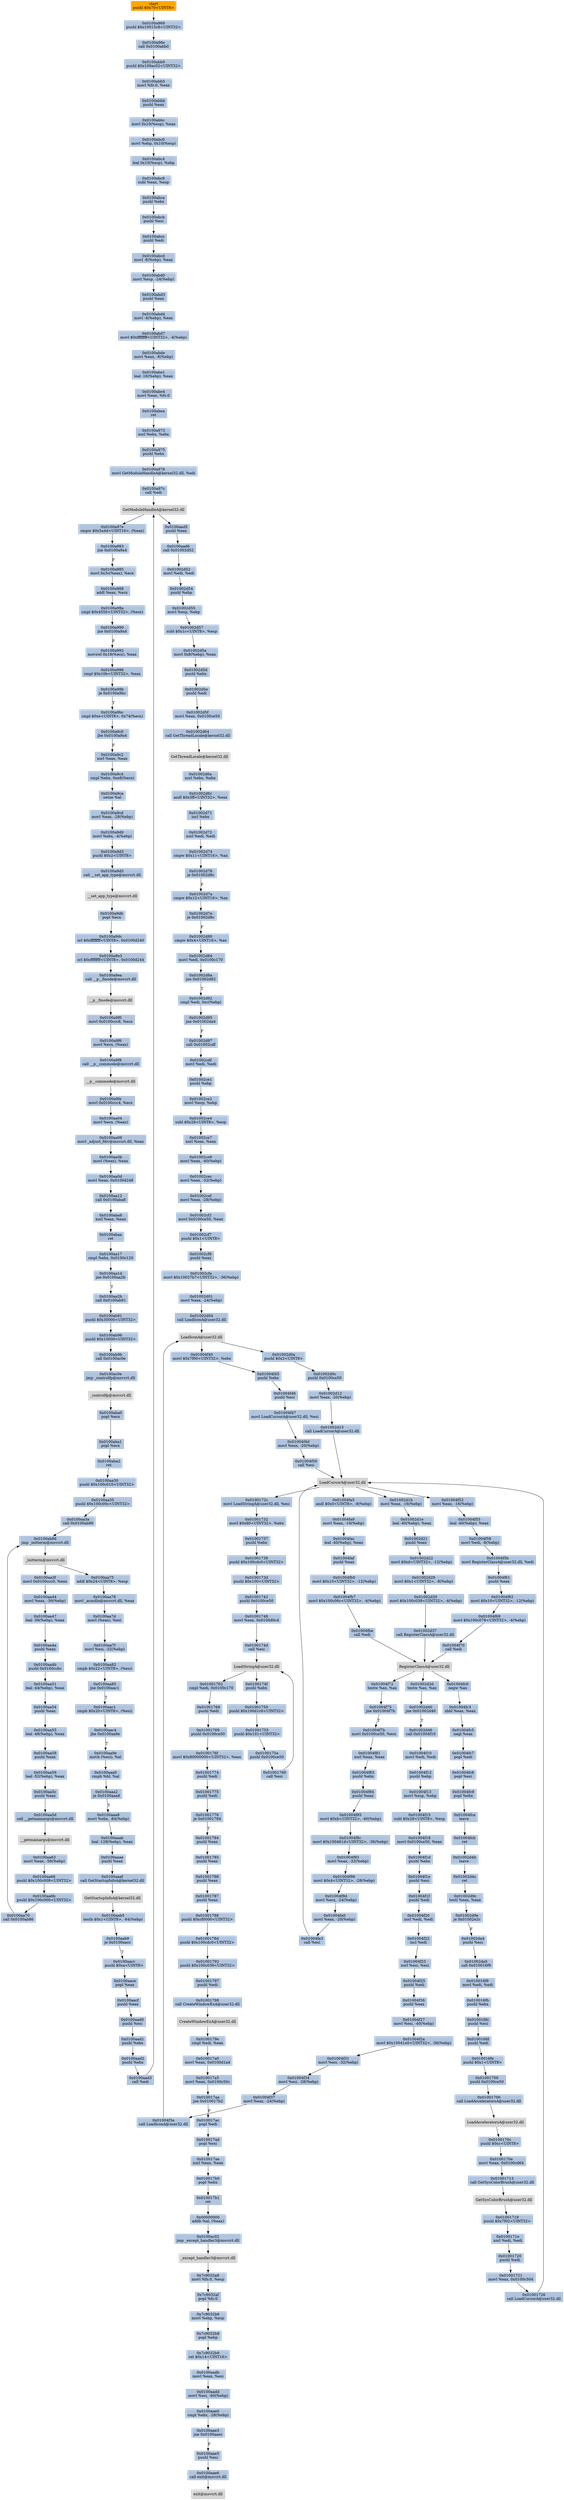 digraph G {
node[shape=rectangle,style=filled,fillcolor=lightsteelblue,color=lightsteelblue]
bgcolor="transparent"
a0x0100a967pushl_0x70UINT8[label="start\npushl $0x70<UINT8>",color="lightgrey",fillcolor="orange"];
a0x0100a969pushl_0x10015c8UINT32[label="0x0100a969\npushl $0x10015c8<UINT32>"];
a0x0100a96ecall_0x0100abb0[label="0x0100a96e\ncall 0x0100abb0"];
a0x0100abb0pushl_0x100ac02UINT32[label="0x0100abb0\npushl $0x100ac02<UINT32>"];
a0x0100abb5movl_fs_0_eax[label="0x0100abb5\nmovl %fs:0, %eax"];
a0x0100abbbpushl_eax[label="0x0100abbb\npushl %eax"];
a0x0100abbcmovl_0x10esp__eax[label="0x0100abbc\nmovl 0x10(%esp), %eax"];
a0x0100abc0movl_ebp_0x10esp_[label="0x0100abc0\nmovl %ebp, 0x10(%esp)"];
a0x0100abc4leal_0x10esp__ebp[label="0x0100abc4\nleal 0x10(%esp), %ebp"];
a0x0100abc8subl_eax_esp[label="0x0100abc8\nsubl %eax, %esp"];
a0x0100abcapushl_ebx[label="0x0100abca\npushl %ebx"];
a0x0100abcbpushl_esi[label="0x0100abcb\npushl %esi"];
a0x0100abccpushl_edi[label="0x0100abcc\npushl %edi"];
a0x0100abcdmovl__8ebp__eax[label="0x0100abcd\nmovl -8(%ebp), %eax"];
a0x0100abd0movl_esp__24ebp_[label="0x0100abd0\nmovl %esp, -24(%ebp)"];
a0x0100abd3pushl_eax[label="0x0100abd3\npushl %eax"];
a0x0100abd4movl__4ebp__eax[label="0x0100abd4\nmovl -4(%ebp), %eax"];
a0x0100abd7movl_0xffffffffUINT32__4ebp_[label="0x0100abd7\nmovl $0xffffffff<UINT32>, -4(%ebp)"];
a0x0100abdemovl_eax__8ebp_[label="0x0100abde\nmovl %eax, -8(%ebp)"];
a0x0100abe1leal__16ebp__eax[label="0x0100abe1\nleal -16(%ebp), %eax"];
a0x0100abe4movl_eax_fs_0[label="0x0100abe4\nmovl %eax, %fs:0"];
a0x0100abearet[label="0x0100abea\nret"];
a0x0100a973xorl_ebx_ebx[label="0x0100a973\nxorl %ebx, %ebx"];
a0x0100a975pushl_ebx[label="0x0100a975\npushl %ebx"];
a0x0100a976movl_GetModuleHandleA_kernel32_dll_edi[label="0x0100a976\nmovl GetModuleHandleA@kernel32.dll, %edi"];
a0x0100a97ccall_edi[label="0x0100a97c\ncall %edi"];
GetModuleHandleA_kernel32_dll[label="GetModuleHandleA@kernel32.dll",color="lightgrey",fillcolor="lightgrey"];
a0x0100a97ecmpw_0x5a4dUINT16_eax_[label="0x0100a97e\ncmpw $0x5a4d<UINT16>, (%eax)"];
a0x0100a983jne_0x0100a9a4[label="0x0100a983\njne 0x0100a9a4"];
a0x0100a985movl_0x3ceax__ecx[label="0x0100a985\nmovl 0x3c(%eax), %ecx"];
a0x0100a988addl_eax_ecx[label="0x0100a988\naddl %eax, %ecx"];
a0x0100a98acmpl_0x4550UINT32_ecx_[label="0x0100a98a\ncmpl $0x4550<UINT32>, (%ecx)"];
a0x0100a990jne_0x0100a9a4[label="0x0100a990\njne 0x0100a9a4"];
a0x0100a992movzwl_0x18ecx__eax[label="0x0100a992\nmovzwl 0x18(%ecx), %eax"];
a0x0100a996cmpl_0x10bUINT32_eax[label="0x0100a996\ncmpl $0x10b<UINT32>, %eax"];
a0x0100a99bje_0x0100a9bc[label="0x0100a99b\nje 0x0100a9bc"];
a0x0100a9bccmpl_0xeUINT8_0x74ecx_[label="0x0100a9bc\ncmpl $0xe<UINT8>, 0x74(%ecx)"];
a0x0100a9c0jbe_0x0100a9a4[label="0x0100a9c0\njbe 0x0100a9a4"];
a0x0100a9c2xorl_eax_eax[label="0x0100a9c2\nxorl %eax, %eax"];
a0x0100a9c4cmpl_ebx_0xe8ecx_[label="0x0100a9c4\ncmpl %ebx, 0xe8(%ecx)"];
a0x0100a9casetne_al[label="0x0100a9ca\nsetne %al"];
a0x0100a9cdmovl_eax__28ebp_[label="0x0100a9cd\nmovl %eax, -28(%ebp)"];
a0x0100a9d0movl_ebx__4ebp_[label="0x0100a9d0\nmovl %ebx, -4(%ebp)"];
a0x0100a9d3pushl_0x2UINT8[label="0x0100a9d3\npushl $0x2<UINT8>"];
a0x0100a9d5call___set_app_type_msvcrt_dll[label="0x0100a9d5\ncall __set_app_type@msvcrt.dll"];
a__set_app_type_msvcrt_dll[label="__set_app_type@msvcrt.dll",color="lightgrey",fillcolor="lightgrey"];
a0x0100a9dbpopl_ecx[label="0x0100a9db\npopl %ecx"];
a0x0100a9dcorl_0xffffffffUINT8_0x0100d240[label="0x0100a9dc\norl $0xffffffff<UINT8>, 0x0100d240"];
a0x0100a9e3orl_0xffffffffUINT8_0x0100d244[label="0x0100a9e3\norl $0xffffffff<UINT8>, 0x0100d244"];
a0x0100a9eacall___p__fmode_msvcrt_dll[label="0x0100a9ea\ncall __p__fmode@msvcrt.dll"];
a__p__fmode_msvcrt_dll[label="__p__fmode@msvcrt.dll",color="lightgrey",fillcolor="lightgrey"];
a0x0100a9f0movl_0x0100ccc8_ecx[label="0x0100a9f0\nmovl 0x0100ccc8, %ecx"];
a0x0100a9f6movl_ecx_eax_[label="0x0100a9f6\nmovl %ecx, (%eax)"];
a0x0100a9f8call___p__commode_msvcrt_dll[label="0x0100a9f8\ncall __p__commode@msvcrt.dll"];
a__p__commode_msvcrt_dll[label="__p__commode@msvcrt.dll",color="lightgrey",fillcolor="lightgrey"];
a0x0100a9femovl_0x0100ccc4_ecx[label="0x0100a9fe\nmovl 0x0100ccc4, %ecx"];
a0x0100aa04movl_ecx_eax_[label="0x0100aa04\nmovl %ecx, (%eax)"];
a0x0100aa06movl__adjust_fdiv_msvcrt_dll_eax[label="0x0100aa06\nmovl _adjust_fdiv@msvcrt.dll, %eax"];
a0x0100aa0bmovl_eax__eax[label="0x0100aa0b\nmovl (%eax), %eax"];
a0x0100aa0dmovl_eax_0x0100d248[label="0x0100aa0d\nmovl %eax, 0x0100d248"];
a0x0100aa12call_0x0100aba8[label="0x0100aa12\ncall 0x0100aba8"];
a0x0100aba8xorl_eax_eax[label="0x0100aba8\nxorl %eax, %eax"];
a0x0100abaaret[label="0x0100abaa\nret"];
a0x0100aa17cmpl_ebx_0x0100c120[label="0x0100aa17\ncmpl %ebx, 0x0100c120"];
a0x0100aa1djne_0x0100aa2b[label="0x0100aa1d\njne 0x0100aa2b"];
a0x0100aa2bcall_0x0100ab91[label="0x0100aa2b\ncall 0x0100ab91"];
a0x0100ab91pushl_0x30000UINT32[label="0x0100ab91\npushl $0x30000<UINT32>"];
a0x0100ab96pushl_0x10000UINT32[label="0x0100ab96\npushl $0x10000<UINT32>"];
a0x0100ab9bcall_0x0100ac0e[label="0x0100ab9b\ncall 0x0100ac0e"];
a0x0100ac0ejmp__controlfp_msvcrt_dll[label="0x0100ac0e\njmp _controlfp@msvcrt.dll"];
a_controlfp_msvcrt_dll[label="_controlfp@msvcrt.dll",color="lightgrey",fillcolor="lightgrey"];
a0x0100aba0popl_ecx[label="0x0100aba0\npopl %ecx"];
a0x0100aba1popl_ecx[label="0x0100aba1\npopl %ecx"];
a0x0100aba2ret[label="0x0100aba2\nret"];
a0x0100aa30pushl_0x100c010UINT32[label="0x0100aa30\npushl $0x100c010<UINT32>"];
a0x0100aa35pushl_0x100c00cUINT32[label="0x0100aa35\npushl $0x100c00c<UINT32>"];
a0x0100aa3acall_0x0100ab86[label="0x0100aa3a\ncall 0x0100ab86"];
a0x0100ab86jmp__initterm_msvcrt_dll[label="0x0100ab86\njmp _initterm@msvcrt.dll"];
a_initterm_msvcrt_dll[label="_initterm@msvcrt.dll",color="lightgrey",fillcolor="lightgrey"];
a0x0100aa3fmovl_0x0100ccc0_eax[label="0x0100aa3f\nmovl 0x0100ccc0, %eax"];
a0x0100aa44movl_eax__36ebp_[label="0x0100aa44\nmovl %eax, -36(%ebp)"];
a0x0100aa47leal__36ebp__eax[label="0x0100aa47\nleal -36(%ebp), %eax"];
a0x0100aa4apushl_eax[label="0x0100aa4a\npushl %eax"];
a0x0100aa4bpushl_0x0100ccbc[label="0x0100aa4b\npushl 0x0100ccbc"];
a0x0100aa51leal__44ebp__eax[label="0x0100aa51\nleal -44(%ebp), %eax"];
a0x0100aa54pushl_eax[label="0x0100aa54\npushl %eax"];
a0x0100aa55leal__48ebp__eax[label="0x0100aa55\nleal -48(%ebp), %eax"];
a0x0100aa58pushl_eax[label="0x0100aa58\npushl %eax"];
a0x0100aa59leal__52ebp__eax[label="0x0100aa59\nleal -52(%ebp), %eax"];
a0x0100aa5cpushl_eax[label="0x0100aa5c\npushl %eax"];
a0x0100aa5dcall___getmainargs_msvcrt_dll[label="0x0100aa5d\ncall __getmainargs@msvcrt.dll"];
a__getmainargs_msvcrt_dll[label="__getmainargs@msvcrt.dll",color="lightgrey",fillcolor="lightgrey"];
a0x0100aa63movl_eax__56ebp_[label="0x0100aa63\nmovl %eax, -56(%ebp)"];
a0x0100aa66pushl_0x100c008UINT32[label="0x0100aa66\npushl $0x100c008<UINT32>"];
a0x0100aa6bpushl_0x100c000UINT32[label="0x0100aa6b\npushl $0x100c000<UINT32>"];
a0x0100aa70call_0x0100ab86[label="0x0100aa70\ncall 0x0100ab86"];
a0x0100aa75addl_0x24UINT8_esp[label="0x0100aa75\naddl $0x24<UINT8>, %esp"];
a0x0100aa78movl__acmdln_msvcrt_dll_eax[label="0x0100aa78\nmovl _acmdln@msvcrt.dll, %eax"];
a0x0100aa7dmovl_eax__esi[label="0x0100aa7d\nmovl (%eax), %esi"];
a0x0100aa7fmovl_esi__32ebp_[label="0x0100aa7f\nmovl %esi, -32(%ebp)"];
a0x0100aa82cmpb_0x22UINT8_esi_[label="0x0100aa82\ncmpb $0x22<UINT8>, (%esi)"];
a0x0100aa85jne_0x0100aac1[label="0x0100aa85\njne 0x0100aac1"];
a0x0100aac1cmpb_0x20UINT8_esi_[label="0x0100aac1\ncmpb $0x20<UINT8>, (%esi)"];
a0x0100aac4jbe_0x0100aa9e[label="0x0100aac4\njbe 0x0100aa9e"];
a0x0100aa9emovb_esi__al[label="0x0100aa9e\nmovb (%esi), %al"];
a0x0100aaa0cmpb_bl_al[label="0x0100aaa0\ncmpb %bl, %al"];
a0x0100aaa2je_0x0100aaa8[label="0x0100aaa2\nje 0x0100aaa8"];
a0x0100aaa8movl_ebx__84ebp_[label="0x0100aaa8\nmovl %ebx, -84(%ebp)"];
a0x0100aaableal__128ebp__eax[label="0x0100aaab\nleal -128(%ebp), %eax"];
a0x0100aaaepushl_eax[label="0x0100aaae\npushl %eax"];
a0x0100aaafcall_GetStartupInfoA_kernel32_dll[label="0x0100aaaf\ncall GetStartupInfoA@kernel32.dll"];
GetStartupInfoA_kernel32_dll[label="GetStartupInfoA@kernel32.dll",color="lightgrey",fillcolor="lightgrey"];
a0x0100aab5testb_0x1UINT8__84ebp_[label="0x0100aab5\ntestb $0x1<UINT8>, -84(%ebp)"];
a0x0100aab9je_0x0100aacc[label="0x0100aab9\nje 0x0100aacc"];
a0x0100aaccpushl_0xaUINT8[label="0x0100aacc\npushl $0xa<UINT8>"];
a0x0100aacepopl_eax[label="0x0100aace\npopl %eax"];
a0x0100aacfpushl_eax[label="0x0100aacf\npushl %eax"];
a0x0100aad0pushl_esi[label="0x0100aad0\npushl %esi"];
a0x0100aad1pushl_ebx[label="0x0100aad1\npushl %ebx"];
a0x0100aad2pushl_ebx[label="0x0100aad2\npushl %ebx"];
a0x0100aad3call_edi[label="0x0100aad3\ncall %edi"];
a0x0100aad5pushl_eax[label="0x0100aad5\npushl %eax"];
a0x0100aad6call_0x01002d52[label="0x0100aad6\ncall 0x01002d52"];
a0x01002d52movl_edi_edi[label="0x01002d52\nmovl %edi, %edi"];
a0x01002d54pushl_ebp[label="0x01002d54\npushl %ebp"];
a0x01002d55movl_esp_ebp[label="0x01002d55\nmovl %esp, %ebp"];
a0x01002d57subl_0x1cUINT8_esp[label="0x01002d57\nsubl $0x1c<UINT8>, %esp"];
a0x01002d5amovl_0x8ebp__eax[label="0x01002d5a\nmovl 0x8(%ebp), %eax"];
a0x01002d5dpushl_ebx[label="0x01002d5d\npushl %ebx"];
a0x01002d5epushl_edi[label="0x01002d5e\npushl %edi"];
a0x01002d5fmovl_eax_0x0100ce50[label="0x01002d5f\nmovl %eax, 0x0100ce50"];
a0x01002d64call_GetThreadLocale_kernel32_dll[label="0x01002d64\ncall GetThreadLocale@kernel32.dll"];
GetThreadLocale_kernel32_dll[label="GetThreadLocale@kernel32.dll",color="lightgrey",fillcolor="lightgrey"];
a0x01002d6axorl_ebx_ebx[label="0x01002d6a\nxorl %ebx, %ebx"];
a0x01002d6candl_0x3ffUINT32_eax[label="0x01002d6c\nandl $0x3ff<UINT32>, %eax"];
a0x01002d71incl_ebx[label="0x01002d71\nincl %ebx"];
a0x01002d72xorl_edi_edi[label="0x01002d72\nxorl %edi, %edi"];
a0x01002d74cmpw_0x11UINT16_ax[label="0x01002d74\ncmpw $0x11<UINT16>, %ax"];
a0x01002d78je_0x01002d8c[label="0x01002d78\nje 0x01002d8c"];
a0x01002d7acmpw_0x12UINT16_ax[label="0x01002d7a\ncmpw $0x12<UINT16>, %ax"];
a0x01002d7eje_0x01002d8c[label="0x01002d7e\nje 0x01002d8c"];
a0x01002d80cmpw_0x4UINT16_ax[label="0x01002d80\ncmpw $0x4<UINT16>, %ax"];
a0x01002d84movl_edi_0x0100c170[label="0x01002d84\nmovl %edi, 0x0100c170"];
a0x01002d8ajne_0x01002d92[label="0x01002d8a\njne 0x01002d92"];
a0x01002d92cmpl_edi_0xcebp_[label="0x01002d92\ncmpl %edi, 0xc(%ebp)"];
a0x01002d95jne_0x01002da4[label="0x01002d95\njne 0x01002da4"];
a0x01002d97call_0x01002cdf[label="0x01002d97\ncall 0x01002cdf"];
a0x01002cdfmovl_edi_edi[label="0x01002cdf\nmovl %edi, %edi"];
a0x01002ce1pushl_ebp[label="0x01002ce1\npushl %ebp"];
a0x01002ce2movl_esp_ebp[label="0x01002ce2\nmovl %esp, %ebp"];
a0x01002ce4subl_0x28UINT8_esp[label="0x01002ce4\nsubl $0x28<UINT8>, %esp"];
a0x01002ce7xorl_eax_eax[label="0x01002ce7\nxorl %eax, %eax"];
a0x01002ce9movl_eax__40ebp_[label="0x01002ce9\nmovl %eax, -40(%ebp)"];
a0x01002cecmovl_eax__32ebp_[label="0x01002cec\nmovl %eax, -32(%ebp)"];
a0x01002cefmovl_eax__28ebp_[label="0x01002cef\nmovl %eax, -28(%ebp)"];
a0x01002cf2movl_0x0100ce50_eax[label="0x01002cf2\nmovl 0x0100ce50, %eax"];
a0x01002cf7pushl_0x1UINT8[label="0x01002cf7\npushl $0x1<UINT8>"];
a0x01002cf9pushl_eax[label="0x01002cf9\npushl %eax"];
a0x01002cfamovl_0x10027b7UINT32__36ebp_[label="0x01002cfa\nmovl $0x10027b7<UINT32>, -36(%ebp)"];
a0x01002d01movl_eax__24ebp_[label="0x01002d01\nmovl %eax, -24(%ebp)"];
a0x01002d04call_LoadIconA_user32_dll[label="0x01002d04\ncall LoadIconA@user32.dll"];
LoadIconA_user32_dll[label="LoadIconA@user32.dll",color="lightgrey",fillcolor="lightgrey"];
a0x01002d0apushl_0x2UINT8[label="0x01002d0a\npushl $0x2<UINT8>"];
a0x01002d0cpushl_0x0100ce50[label="0x01002d0c\npushl 0x0100ce50"];
a0x01002d12movl_eax__20ebp_[label="0x01002d12\nmovl %eax, -20(%ebp)"];
a0x01002d15call_LoadCursorA_user32_dll[label="0x01002d15\ncall LoadCursorA@user32.dll"];
LoadCursorA_user32_dll[label="LoadCursorA@user32.dll",color="lightgrey",fillcolor="lightgrey"];
a0x01002d1bmovl_eax__16ebp_[label="0x01002d1b\nmovl %eax, -16(%ebp)"];
a0x01002d1eleal__40ebp__eax[label="0x01002d1e\nleal -40(%ebp), %eax"];
a0x01002d21pushl_eax[label="0x01002d21\npushl %eax"];
a0x01002d22movl_0xdUINT32__12ebp_[label="0x01002d22\nmovl $0xd<UINT32>, -12(%ebp)"];
a0x01002d29movl_0x1UINT32__8ebp_[label="0x01002d29\nmovl $0x1<UINT32>, -8(%ebp)"];
a0x01002d30movl_0x100c038UINT32__4ebp_[label="0x01002d30\nmovl $0x100c038<UINT32>, -4(%ebp)"];
a0x01002d37call_RegisterClassA_user32_dll[label="0x01002d37\ncall RegisterClassA@user32.dll"];
RegisterClassA_user32_dll[label="RegisterClassA@user32.dll",color="lightgrey",fillcolor="lightgrey"];
a0x01002d3dtestw_ax_ax[label="0x01002d3d\ntestw %ax, %ax"];
a0x01002d40jne_0x01002d46[label="0x01002d40\njne 0x01002d46"];
a0x01002d46call_0x01004f10[label="0x01002d46\ncall 0x01004f10"];
a0x01004f10movl_edi_edi[label="0x01004f10\nmovl %edi, %edi"];
a0x01004f12pushl_ebp[label="0x01004f12\npushl %ebp"];
a0x01004f13movl_esp_ebp[label="0x01004f13\nmovl %esp, %ebp"];
a0x01004f15subl_0x28UINT8_esp[label="0x01004f15\nsubl $0x28<UINT8>, %esp"];
a0x01004f18movl_0x0100ce50_eax[label="0x01004f18\nmovl 0x0100ce50, %eax"];
a0x01004f1dpushl_ebx[label="0x01004f1d\npushl %ebx"];
a0x01004f1epushl_esi[label="0x01004f1e\npushl %esi"];
a0x01004f1fpushl_edi[label="0x01004f1f\npushl %edi"];
a0x01004f20xorl_edi_edi[label="0x01004f20\nxorl %edi, %edi"];
a0x01004f22incl_edi[label="0x01004f22\nincl %edi"];
a0x01004f23xorl_esi_esi[label="0x01004f23\nxorl %esi, %esi"];
a0x01004f25pushl_edi[label="0x01004f25\npushl %edi"];
a0x01004f26pushl_eax[label="0x01004f26\npushl %eax"];
a0x01004f27movl_esi__40ebp_[label="0x01004f27\nmovl %esi, -40(%ebp)"];
a0x01004f2amovl_0x10041e0UINT32__36ebp_[label="0x01004f2a\nmovl $0x10041e0<UINT32>, -36(%ebp)"];
a0x01004f31movl_esi__32ebp_[label="0x01004f31\nmovl %esi, -32(%ebp)"];
a0x01004f34movl_esi__28ebp_[label="0x01004f34\nmovl %esi, -28(%ebp)"];
a0x01004f37movl_eax__24ebp_[label="0x01004f37\nmovl %eax, -24(%ebp)"];
a0x01004f3acall_LoadIconA_user32_dll[label="0x01004f3a\ncall LoadIconA@user32.dll"];
a0x01004f40movl_0x7f00UINT32_ebx[label="0x01004f40\nmovl $0x7f00<UINT32>, %ebx"];
a0x01004f45pushl_ebx[label="0x01004f45\npushl %ebx"];
a0x01004f46pushl_esi[label="0x01004f46\npushl %esi"];
a0x01004f47movl_LoadCursorA_user32_dll_esi[label="0x01004f47\nmovl LoadCursorA@user32.dll, %esi"];
a0x01004f4dmovl_eax__20ebp_[label="0x01004f4d\nmovl %eax, -20(%ebp)"];
a0x01004f50call_esi[label="0x01004f50\ncall %esi"];
a0x01004f52movl_eax__16ebp_[label="0x01004f52\nmovl %eax, -16(%ebp)"];
a0x01004f55leal__40ebp__eax[label="0x01004f55\nleal -40(%ebp), %eax"];
a0x01004f58movl_edi__8ebp_[label="0x01004f58\nmovl %edi, -8(%ebp)"];
a0x01004f5bmovl_RegisterClassA_user32_dll_edi[label="0x01004f5b\nmovl RegisterClassA@user32.dll, %edi"];
a0x01004f61pushl_eax[label="0x01004f61\npushl %eax"];
a0x01004f62movl_0x10UINT32__12ebp_[label="0x01004f62\nmovl $0x10<UINT32>, -12(%ebp)"];
a0x01004f69movl_0x100c078UINT32__4ebp_[label="0x01004f69\nmovl $0x100c078<UINT32>, -4(%ebp)"];
a0x01004f70call_edi[label="0x01004f70\ncall %edi"];
a0x01004f72testw_ax_ax[label="0x01004f72\ntestw %ax, %ax"];
a0x01004f75jne_0x01004f7b[label="0x01004f75\njne 0x01004f7b"];
a0x01004f7bmovl_0x0100ce50_ecx[label="0x01004f7b\nmovl 0x0100ce50, %ecx"];
a0x01004f81xorl_eax_eax[label="0x01004f81\nxorl %eax, %eax"];
a0x01004f83pushl_ebx[label="0x01004f83\npushl %ebx"];
a0x01004f84pushl_eax[label="0x01004f84\npushl %eax"];
a0x01004f85movl_0xbUINT32__40ebp_[label="0x01004f85\nmovl $0xb<UINT32>, -40(%ebp)"];
a0x01004f8cmovl_0x100461dUINT32__36ebp_[label="0x01004f8c\nmovl $0x100461d<UINT32>, -36(%ebp)"];
a0x01004f93movl_eax__32ebp_[label="0x01004f93\nmovl %eax, -32(%ebp)"];
a0x01004f96movl_0x4UINT32__28ebp_[label="0x01004f96\nmovl $0x4<UINT32>, -28(%ebp)"];
a0x01004f9dmovl_ecx__24ebp_[label="0x01004f9d\nmovl %ecx, -24(%ebp)"];
a0x01004fa0movl_eax__20ebp_[label="0x01004fa0\nmovl %eax, -20(%ebp)"];
a0x01004fa3call_esi[label="0x01004fa3\ncall %esi"];
a0x01004fa5andl_0x0UINT8__8ebp_[label="0x01004fa5\nandl $0x0<UINT8>, -8(%ebp)"];
a0x01004fa9movl_eax__16ebp_[label="0x01004fa9\nmovl %eax, -16(%ebp)"];
a0x01004facleal__40ebp__eax[label="0x01004fac\nleal -40(%ebp), %eax"];
a0x01004fafpushl_eax[label="0x01004faf\npushl %eax"];
a0x01004fb0movl_0x10UINT32__12ebp_[label="0x01004fb0\nmovl $0x10<UINT32>, -12(%ebp)"];
a0x01004fb7movl_0x100c06cUINT32__4ebp_[label="0x01004fb7\nmovl $0x100c06c<UINT32>, -4(%ebp)"];
a0x01004fbecall_edi[label="0x01004fbe\ncall %edi"];
a0x01004fc0negw_ax[label="0x01004fc0\nnegw %ax"];
a0x01004fc3sbbl_eax_eax[label="0x01004fc3\nsbbl %eax, %eax"];
a0x01004fc5negl_eax[label="0x01004fc5\nnegl %eax"];
a0x01004fc7popl_edi[label="0x01004fc7\npopl %edi"];
a0x01004fc8popl_esi[label="0x01004fc8\npopl %esi"];
a0x01004fc9popl_ebx[label="0x01004fc9\npopl %ebx"];
a0x01004fcaleave_[label="0x01004fca\nleave "];
a0x01004fcbret[label="0x01004fcb\nret"];
a0x01002d4bleave_[label="0x01002d4b\nleave "];
a0x01002d4cret[label="0x01002d4c\nret"];
a0x01002d9ctestl_eax_eax[label="0x01002d9c\ntestl %eax, %eax"];
a0x01002d9eje_0x01002e2c[label="0x01002d9e\nje 0x01002e2c"];
a0x01002da4pushl_esi[label="0x01002da4\npushl %esi"];
a0x01002da5call_0x010016f9[label="0x01002da5\ncall 0x010016f9"];
a0x010016f9movl_edi_edi[label="0x010016f9\nmovl %edi, %edi"];
a0x010016fbpushl_ebx[label="0x010016fb\npushl %ebx"];
a0x010016fcpushl_esi[label="0x010016fc\npushl %esi"];
a0x010016fdpushl_edi[label="0x010016fd\npushl %edi"];
a0x010016fepushl_0x1UINT8[label="0x010016fe\npushl $0x1<UINT8>"];
a0x01001700pushl_0x0100ce50[label="0x01001700\npushl 0x0100ce50"];
a0x01001706call_LoadAcceleratorsA_user32_dll[label="0x01001706\ncall LoadAcceleratorsA@user32.dll"];
LoadAcceleratorsA_user32_dll[label="LoadAcceleratorsA@user32.dll",color="lightgrey",fillcolor="lightgrey"];
a0x0100170cpushl_0xcUINT8[label="0x0100170c\npushl $0xc<UINT8>"];
a0x0100170emovl_eax_0x0100cd64[label="0x0100170e\nmovl %eax, 0x0100cd64"];
a0x01001713call_GetSysColorBrush_user32_dll[label="0x01001713\ncall GetSysColorBrush@user32.dll"];
GetSysColorBrush_user32_dll[label="GetSysColorBrush@user32.dll",color="lightgrey",fillcolor="lightgrey"];
a0x01001719pushl_0x7f02UINT32[label="0x01001719\npushl $0x7f02<UINT32>"];
a0x0100171exorl_edi_edi[label="0x0100171e\nxorl %edi, %edi"];
a0x01001720pushl_edi[label="0x01001720\npushl %edi"];
a0x01001721movl_eax_0x0100c504[label="0x01001721\nmovl %eax, 0x0100c504"];
a0x01001726call_LoadCursorA_user32_dll[label="0x01001726\ncall LoadCursorA@user32.dll"];
a0x0100172cmovl_LoadStringA_user32_dll_esi[label="0x0100172c\nmovl LoadStringA@user32.dll, %esi"];
a0x01001732movl_0x80UINT32_ebx[label="0x01001732\nmovl $0x80<UINT32>, %ebx"];
a0x01001737pushl_ebx[label="0x01001737\npushl %ebx"];
a0x01001738pushl_0x100cdc0UINT32[label="0x01001738\npushl $0x100cdc0<UINT32>"];
a0x0100173dpushl_0x100UINT32[label="0x0100173d\npushl $0x100<UINT32>"];
a0x01001742pushl_0x0100ce50[label="0x01001742\npushl 0x0100ce50"];
a0x01001748movl_eax_0x0100d0c4[label="0x01001748\nmovl %eax, 0x0100d0c4"];
a0x0100174dcall_esi[label="0x0100174d\ncall %esi"];
LoadStringA_user32_dll[label="LoadStringA@user32.dll",color="lightgrey",fillcolor="lightgrey"];
a0x0100174fpushl_ebx[label="0x0100174f\npushl %ebx"];
a0x01001750pushl_0x100d1c0UINT32[label="0x01001750\npushl $0x100d1c0<UINT32>"];
a0x01001755pushl_0x101UINT32[label="0x01001755\npushl $0x101<UINT32>"];
a0x0100175apushl_0x0100ce50[label="0x0100175a\npushl 0x0100ce50"];
a0x01001760call_esi[label="0x01001760\ncall %esi"];
a0x01001762cmpl_edi_0x0100c170[label="0x01001762\ncmpl %edi, 0x0100c170"];
a0x01001768pushl_edi[label="0x01001768\npushl %edi"];
a0x01001769pushl_0x0100ce50[label="0x01001769\npushl 0x0100ce50"];
a0x0100176fmovl_0x80000000UINT32_eax[label="0x0100176f\nmovl $0x80000000<UINT32>, %eax"];
a0x01001774pushl_edi[label="0x01001774\npushl %edi"];
a0x01001775pushl_edi[label="0x01001775\npushl %edi"];
a0x01001776je_0x01001784[label="0x01001776\nje 0x01001784"];
a0x01001784pushl_eax[label="0x01001784\npushl %eax"];
a0x01001785pushl_eax[label="0x01001785\npushl %eax"];
a0x01001786pushl_eax[label="0x01001786\npushl %eax"];
a0x01001787pushl_eax[label="0x01001787\npushl %eax"];
a0x01001788pushl_0xcf0000UINT32[label="0x01001788\npushl $0xcf0000<UINT32>"];
a0x0100178dpushl_0x100cdc0UINT32[label="0x0100178d\npushl $0x100cdc0<UINT32>"];
a0x01001792pushl_0x100c038UINT32[label="0x01001792\npushl $0x100c038<UINT32>"];
a0x01001797pushl_edi[label="0x01001797\npushl %edi"];
a0x01001798call_CreateWindowExA_user32_dll[label="0x01001798\ncall CreateWindowExA@user32.dll"];
CreateWindowExA_user32_dll[label="CreateWindowExA@user32.dll",color="lightgrey",fillcolor="lightgrey"];
a0x0100179ecmpl_edi_eax[label="0x0100179e\ncmpl %edi, %eax"];
a0x010017a0movl_eax_0x0100d1a4[label="0x010017a0\nmovl %eax, 0x0100d1a4"];
a0x010017a5movl_eax_0x0100c50c[label="0x010017a5\nmovl %eax, 0x0100c50c"];
a0x010017aajne_0x010017b2[label="0x010017aa\njne 0x010017b2"];
a0x010017acpopl_edi[label="0x010017ac\npopl %edi"];
a0x010017adpopl_esi[label="0x010017ad\npopl %esi"];
a0x010017aexorl_eax_eax[label="0x010017ae\nxorl %eax, %eax"];
a0x010017b0popl_ebx[label="0x010017b0\npopl %ebx"];
a0x010017b1ret[label="0x010017b1\nret"];
a0x00000000addb_al_eax_[label="0x00000000\naddb %al, (%eax)"];
a0x0100ac02jmp__except_handler3_msvcrt_dll[label="0x0100ac02\njmp _except_handler3@msvcrt.dll"];
a_except_handler3_msvcrt_dll[label="_except_handler3@msvcrt.dll",color="lightgrey",fillcolor="lightgrey"];
a0x7c9032a8movl_fs_0_esp[label="0x7c9032a8\nmovl %fs:0, %esp"];
a0x7c9032afpopl_fs_0[label="0x7c9032af\npopl %fs:0"];
a0x7c9032b6movl_ebp_esp[label="0x7c9032b6\nmovl %ebp, %esp"];
a0x7c9032b8popl_ebp[label="0x7c9032b8\npopl %ebp"];
a0x7c9032b9ret_0x14UINT16[label="0x7c9032b9\nret $0x14<UINT16>"];
a0x0100aadbmovl_eax_esi[label="0x0100aadb\nmovl %eax, %esi"];
a0x0100aaddmovl_esi__60ebp_[label="0x0100aadd\nmovl %esi, -60(%ebp)"];
a0x0100aae0cmpl_ebx__28ebp_[label="0x0100aae0\ncmpl %ebx, -28(%ebp)"];
a0x0100aae3jne_0x0100aaec[label="0x0100aae3\njne 0x0100aaec"];
a0x0100aae5pushl_esi[label="0x0100aae5\npushl %esi"];
a0x0100aae6call_exit_msvcrt_dll[label="0x0100aae6\ncall exit@msvcrt.dll"];
exit_msvcrt_dll[label="exit@msvcrt.dll",color="lightgrey",fillcolor="lightgrey"];
a0x0100a967pushl_0x70UINT8 -> a0x0100a969pushl_0x10015c8UINT32 [color="#000000"];
a0x0100a969pushl_0x10015c8UINT32 -> a0x0100a96ecall_0x0100abb0 [color="#000000"];
a0x0100a96ecall_0x0100abb0 -> a0x0100abb0pushl_0x100ac02UINT32 [color="#000000"];
a0x0100abb0pushl_0x100ac02UINT32 -> a0x0100abb5movl_fs_0_eax [color="#000000"];
a0x0100abb5movl_fs_0_eax -> a0x0100abbbpushl_eax [color="#000000"];
a0x0100abbbpushl_eax -> a0x0100abbcmovl_0x10esp__eax [color="#000000"];
a0x0100abbcmovl_0x10esp__eax -> a0x0100abc0movl_ebp_0x10esp_ [color="#000000"];
a0x0100abc0movl_ebp_0x10esp_ -> a0x0100abc4leal_0x10esp__ebp [color="#000000"];
a0x0100abc4leal_0x10esp__ebp -> a0x0100abc8subl_eax_esp [color="#000000"];
a0x0100abc8subl_eax_esp -> a0x0100abcapushl_ebx [color="#000000"];
a0x0100abcapushl_ebx -> a0x0100abcbpushl_esi [color="#000000"];
a0x0100abcbpushl_esi -> a0x0100abccpushl_edi [color="#000000"];
a0x0100abccpushl_edi -> a0x0100abcdmovl__8ebp__eax [color="#000000"];
a0x0100abcdmovl__8ebp__eax -> a0x0100abd0movl_esp__24ebp_ [color="#000000"];
a0x0100abd0movl_esp__24ebp_ -> a0x0100abd3pushl_eax [color="#000000"];
a0x0100abd3pushl_eax -> a0x0100abd4movl__4ebp__eax [color="#000000"];
a0x0100abd4movl__4ebp__eax -> a0x0100abd7movl_0xffffffffUINT32__4ebp_ [color="#000000"];
a0x0100abd7movl_0xffffffffUINT32__4ebp_ -> a0x0100abdemovl_eax__8ebp_ [color="#000000"];
a0x0100abdemovl_eax__8ebp_ -> a0x0100abe1leal__16ebp__eax [color="#000000"];
a0x0100abe1leal__16ebp__eax -> a0x0100abe4movl_eax_fs_0 [color="#000000"];
a0x0100abe4movl_eax_fs_0 -> a0x0100abearet [color="#000000"];
a0x0100abearet -> a0x0100a973xorl_ebx_ebx [color="#000000"];
a0x0100a973xorl_ebx_ebx -> a0x0100a975pushl_ebx [color="#000000"];
a0x0100a975pushl_ebx -> a0x0100a976movl_GetModuleHandleA_kernel32_dll_edi [color="#000000"];
a0x0100a976movl_GetModuleHandleA_kernel32_dll_edi -> a0x0100a97ccall_edi [color="#000000"];
a0x0100a97ccall_edi -> GetModuleHandleA_kernel32_dll [color="#000000"];
GetModuleHandleA_kernel32_dll -> a0x0100a97ecmpw_0x5a4dUINT16_eax_ [color="#000000"];
a0x0100a97ecmpw_0x5a4dUINT16_eax_ -> a0x0100a983jne_0x0100a9a4 [color="#000000"];
a0x0100a983jne_0x0100a9a4 -> a0x0100a985movl_0x3ceax__ecx [color="#000000",label="F"];
a0x0100a985movl_0x3ceax__ecx -> a0x0100a988addl_eax_ecx [color="#000000"];
a0x0100a988addl_eax_ecx -> a0x0100a98acmpl_0x4550UINT32_ecx_ [color="#000000"];
a0x0100a98acmpl_0x4550UINT32_ecx_ -> a0x0100a990jne_0x0100a9a4 [color="#000000"];
a0x0100a990jne_0x0100a9a4 -> a0x0100a992movzwl_0x18ecx__eax [color="#000000",label="F"];
a0x0100a992movzwl_0x18ecx__eax -> a0x0100a996cmpl_0x10bUINT32_eax [color="#000000"];
a0x0100a996cmpl_0x10bUINT32_eax -> a0x0100a99bje_0x0100a9bc [color="#000000"];
a0x0100a99bje_0x0100a9bc -> a0x0100a9bccmpl_0xeUINT8_0x74ecx_ [color="#000000",label="T"];
a0x0100a9bccmpl_0xeUINT8_0x74ecx_ -> a0x0100a9c0jbe_0x0100a9a4 [color="#000000"];
a0x0100a9c0jbe_0x0100a9a4 -> a0x0100a9c2xorl_eax_eax [color="#000000",label="F"];
a0x0100a9c2xorl_eax_eax -> a0x0100a9c4cmpl_ebx_0xe8ecx_ [color="#000000"];
a0x0100a9c4cmpl_ebx_0xe8ecx_ -> a0x0100a9casetne_al [color="#000000"];
a0x0100a9casetne_al -> a0x0100a9cdmovl_eax__28ebp_ [color="#000000"];
a0x0100a9cdmovl_eax__28ebp_ -> a0x0100a9d0movl_ebx__4ebp_ [color="#000000"];
a0x0100a9d0movl_ebx__4ebp_ -> a0x0100a9d3pushl_0x2UINT8 [color="#000000"];
a0x0100a9d3pushl_0x2UINT8 -> a0x0100a9d5call___set_app_type_msvcrt_dll [color="#000000"];
a0x0100a9d5call___set_app_type_msvcrt_dll -> a__set_app_type_msvcrt_dll [color="#000000"];
a__set_app_type_msvcrt_dll -> a0x0100a9dbpopl_ecx [color="#000000"];
a0x0100a9dbpopl_ecx -> a0x0100a9dcorl_0xffffffffUINT8_0x0100d240 [color="#000000"];
a0x0100a9dcorl_0xffffffffUINT8_0x0100d240 -> a0x0100a9e3orl_0xffffffffUINT8_0x0100d244 [color="#000000"];
a0x0100a9e3orl_0xffffffffUINT8_0x0100d244 -> a0x0100a9eacall___p__fmode_msvcrt_dll [color="#000000"];
a0x0100a9eacall___p__fmode_msvcrt_dll -> a__p__fmode_msvcrt_dll [color="#000000"];
a__p__fmode_msvcrt_dll -> a0x0100a9f0movl_0x0100ccc8_ecx [color="#000000"];
a0x0100a9f0movl_0x0100ccc8_ecx -> a0x0100a9f6movl_ecx_eax_ [color="#000000"];
a0x0100a9f6movl_ecx_eax_ -> a0x0100a9f8call___p__commode_msvcrt_dll [color="#000000"];
a0x0100a9f8call___p__commode_msvcrt_dll -> a__p__commode_msvcrt_dll [color="#000000"];
a__p__commode_msvcrt_dll -> a0x0100a9femovl_0x0100ccc4_ecx [color="#000000"];
a0x0100a9femovl_0x0100ccc4_ecx -> a0x0100aa04movl_ecx_eax_ [color="#000000"];
a0x0100aa04movl_ecx_eax_ -> a0x0100aa06movl__adjust_fdiv_msvcrt_dll_eax [color="#000000"];
a0x0100aa06movl__adjust_fdiv_msvcrt_dll_eax -> a0x0100aa0bmovl_eax__eax [color="#000000"];
a0x0100aa0bmovl_eax__eax -> a0x0100aa0dmovl_eax_0x0100d248 [color="#000000"];
a0x0100aa0dmovl_eax_0x0100d248 -> a0x0100aa12call_0x0100aba8 [color="#000000"];
a0x0100aa12call_0x0100aba8 -> a0x0100aba8xorl_eax_eax [color="#000000"];
a0x0100aba8xorl_eax_eax -> a0x0100abaaret [color="#000000"];
a0x0100abaaret -> a0x0100aa17cmpl_ebx_0x0100c120 [color="#000000"];
a0x0100aa17cmpl_ebx_0x0100c120 -> a0x0100aa1djne_0x0100aa2b [color="#000000"];
a0x0100aa1djne_0x0100aa2b -> a0x0100aa2bcall_0x0100ab91 [color="#000000",label="T"];
a0x0100aa2bcall_0x0100ab91 -> a0x0100ab91pushl_0x30000UINT32 [color="#000000"];
a0x0100ab91pushl_0x30000UINT32 -> a0x0100ab96pushl_0x10000UINT32 [color="#000000"];
a0x0100ab96pushl_0x10000UINT32 -> a0x0100ab9bcall_0x0100ac0e [color="#000000"];
a0x0100ab9bcall_0x0100ac0e -> a0x0100ac0ejmp__controlfp_msvcrt_dll [color="#000000"];
a0x0100ac0ejmp__controlfp_msvcrt_dll -> a_controlfp_msvcrt_dll [color="#000000"];
a_controlfp_msvcrt_dll -> a0x0100aba0popl_ecx [color="#000000"];
a0x0100aba0popl_ecx -> a0x0100aba1popl_ecx [color="#000000"];
a0x0100aba1popl_ecx -> a0x0100aba2ret [color="#000000"];
a0x0100aba2ret -> a0x0100aa30pushl_0x100c010UINT32 [color="#000000"];
a0x0100aa30pushl_0x100c010UINT32 -> a0x0100aa35pushl_0x100c00cUINT32 [color="#000000"];
a0x0100aa35pushl_0x100c00cUINT32 -> a0x0100aa3acall_0x0100ab86 [color="#000000"];
a0x0100aa3acall_0x0100ab86 -> a0x0100ab86jmp__initterm_msvcrt_dll [color="#000000"];
a0x0100ab86jmp__initterm_msvcrt_dll -> a_initterm_msvcrt_dll [color="#000000"];
a_initterm_msvcrt_dll -> a0x0100aa3fmovl_0x0100ccc0_eax [color="#000000"];
a0x0100aa3fmovl_0x0100ccc0_eax -> a0x0100aa44movl_eax__36ebp_ [color="#000000"];
a0x0100aa44movl_eax__36ebp_ -> a0x0100aa47leal__36ebp__eax [color="#000000"];
a0x0100aa47leal__36ebp__eax -> a0x0100aa4apushl_eax [color="#000000"];
a0x0100aa4apushl_eax -> a0x0100aa4bpushl_0x0100ccbc [color="#000000"];
a0x0100aa4bpushl_0x0100ccbc -> a0x0100aa51leal__44ebp__eax [color="#000000"];
a0x0100aa51leal__44ebp__eax -> a0x0100aa54pushl_eax [color="#000000"];
a0x0100aa54pushl_eax -> a0x0100aa55leal__48ebp__eax [color="#000000"];
a0x0100aa55leal__48ebp__eax -> a0x0100aa58pushl_eax [color="#000000"];
a0x0100aa58pushl_eax -> a0x0100aa59leal__52ebp__eax [color="#000000"];
a0x0100aa59leal__52ebp__eax -> a0x0100aa5cpushl_eax [color="#000000"];
a0x0100aa5cpushl_eax -> a0x0100aa5dcall___getmainargs_msvcrt_dll [color="#000000"];
a0x0100aa5dcall___getmainargs_msvcrt_dll -> a__getmainargs_msvcrt_dll [color="#000000"];
a__getmainargs_msvcrt_dll -> a0x0100aa63movl_eax__56ebp_ [color="#000000"];
a0x0100aa63movl_eax__56ebp_ -> a0x0100aa66pushl_0x100c008UINT32 [color="#000000"];
a0x0100aa66pushl_0x100c008UINT32 -> a0x0100aa6bpushl_0x100c000UINT32 [color="#000000"];
a0x0100aa6bpushl_0x100c000UINT32 -> a0x0100aa70call_0x0100ab86 [color="#000000"];
a0x0100aa70call_0x0100ab86 -> a0x0100ab86jmp__initterm_msvcrt_dll [color="#000000"];
a_initterm_msvcrt_dll -> a0x0100aa75addl_0x24UINT8_esp [color="#000000"];
a0x0100aa75addl_0x24UINT8_esp -> a0x0100aa78movl__acmdln_msvcrt_dll_eax [color="#000000"];
a0x0100aa78movl__acmdln_msvcrt_dll_eax -> a0x0100aa7dmovl_eax__esi [color="#000000"];
a0x0100aa7dmovl_eax__esi -> a0x0100aa7fmovl_esi__32ebp_ [color="#000000"];
a0x0100aa7fmovl_esi__32ebp_ -> a0x0100aa82cmpb_0x22UINT8_esi_ [color="#000000"];
a0x0100aa82cmpb_0x22UINT8_esi_ -> a0x0100aa85jne_0x0100aac1 [color="#000000"];
a0x0100aa85jne_0x0100aac1 -> a0x0100aac1cmpb_0x20UINT8_esi_ [color="#000000",label="T"];
a0x0100aac1cmpb_0x20UINT8_esi_ -> a0x0100aac4jbe_0x0100aa9e [color="#000000"];
a0x0100aac4jbe_0x0100aa9e -> a0x0100aa9emovb_esi__al [color="#000000",label="T"];
a0x0100aa9emovb_esi__al -> a0x0100aaa0cmpb_bl_al [color="#000000"];
a0x0100aaa0cmpb_bl_al -> a0x0100aaa2je_0x0100aaa8 [color="#000000"];
a0x0100aaa2je_0x0100aaa8 -> a0x0100aaa8movl_ebx__84ebp_ [color="#000000",label="T"];
a0x0100aaa8movl_ebx__84ebp_ -> a0x0100aaableal__128ebp__eax [color="#000000"];
a0x0100aaableal__128ebp__eax -> a0x0100aaaepushl_eax [color="#000000"];
a0x0100aaaepushl_eax -> a0x0100aaafcall_GetStartupInfoA_kernel32_dll [color="#000000"];
a0x0100aaafcall_GetStartupInfoA_kernel32_dll -> GetStartupInfoA_kernel32_dll [color="#000000"];
GetStartupInfoA_kernel32_dll -> a0x0100aab5testb_0x1UINT8__84ebp_ [color="#000000"];
a0x0100aab5testb_0x1UINT8__84ebp_ -> a0x0100aab9je_0x0100aacc [color="#000000"];
a0x0100aab9je_0x0100aacc -> a0x0100aaccpushl_0xaUINT8 [color="#000000",label="T"];
a0x0100aaccpushl_0xaUINT8 -> a0x0100aacepopl_eax [color="#000000"];
a0x0100aacepopl_eax -> a0x0100aacfpushl_eax [color="#000000"];
a0x0100aacfpushl_eax -> a0x0100aad0pushl_esi [color="#000000"];
a0x0100aad0pushl_esi -> a0x0100aad1pushl_ebx [color="#000000"];
a0x0100aad1pushl_ebx -> a0x0100aad2pushl_ebx [color="#000000"];
a0x0100aad2pushl_ebx -> a0x0100aad3call_edi [color="#000000"];
a0x0100aad3call_edi -> GetModuleHandleA_kernel32_dll [color="#000000"];
GetModuleHandleA_kernel32_dll -> a0x0100aad5pushl_eax [color="#000000"];
a0x0100aad5pushl_eax -> a0x0100aad6call_0x01002d52 [color="#000000"];
a0x0100aad6call_0x01002d52 -> a0x01002d52movl_edi_edi [color="#000000"];
a0x01002d52movl_edi_edi -> a0x01002d54pushl_ebp [color="#000000"];
a0x01002d54pushl_ebp -> a0x01002d55movl_esp_ebp [color="#000000"];
a0x01002d55movl_esp_ebp -> a0x01002d57subl_0x1cUINT8_esp [color="#000000"];
a0x01002d57subl_0x1cUINT8_esp -> a0x01002d5amovl_0x8ebp__eax [color="#000000"];
a0x01002d5amovl_0x8ebp__eax -> a0x01002d5dpushl_ebx [color="#000000"];
a0x01002d5dpushl_ebx -> a0x01002d5epushl_edi [color="#000000"];
a0x01002d5epushl_edi -> a0x01002d5fmovl_eax_0x0100ce50 [color="#000000"];
a0x01002d5fmovl_eax_0x0100ce50 -> a0x01002d64call_GetThreadLocale_kernel32_dll [color="#000000"];
a0x01002d64call_GetThreadLocale_kernel32_dll -> GetThreadLocale_kernel32_dll [color="#000000"];
GetThreadLocale_kernel32_dll -> a0x01002d6axorl_ebx_ebx [color="#000000"];
a0x01002d6axorl_ebx_ebx -> a0x01002d6candl_0x3ffUINT32_eax [color="#000000"];
a0x01002d6candl_0x3ffUINT32_eax -> a0x01002d71incl_ebx [color="#000000"];
a0x01002d71incl_ebx -> a0x01002d72xorl_edi_edi [color="#000000"];
a0x01002d72xorl_edi_edi -> a0x01002d74cmpw_0x11UINT16_ax [color="#000000"];
a0x01002d74cmpw_0x11UINT16_ax -> a0x01002d78je_0x01002d8c [color="#000000"];
a0x01002d78je_0x01002d8c -> a0x01002d7acmpw_0x12UINT16_ax [color="#000000",label="F"];
a0x01002d7acmpw_0x12UINT16_ax -> a0x01002d7eje_0x01002d8c [color="#000000"];
a0x01002d7eje_0x01002d8c -> a0x01002d80cmpw_0x4UINT16_ax [color="#000000",label="F"];
a0x01002d80cmpw_0x4UINT16_ax -> a0x01002d84movl_edi_0x0100c170 [color="#000000"];
a0x01002d84movl_edi_0x0100c170 -> a0x01002d8ajne_0x01002d92 [color="#000000"];
a0x01002d8ajne_0x01002d92 -> a0x01002d92cmpl_edi_0xcebp_ [color="#000000",label="T"];
a0x01002d92cmpl_edi_0xcebp_ -> a0x01002d95jne_0x01002da4 [color="#000000"];
a0x01002d95jne_0x01002da4 -> a0x01002d97call_0x01002cdf [color="#000000",label="F"];
a0x01002d97call_0x01002cdf -> a0x01002cdfmovl_edi_edi [color="#000000"];
a0x01002cdfmovl_edi_edi -> a0x01002ce1pushl_ebp [color="#000000"];
a0x01002ce1pushl_ebp -> a0x01002ce2movl_esp_ebp [color="#000000"];
a0x01002ce2movl_esp_ebp -> a0x01002ce4subl_0x28UINT8_esp [color="#000000"];
a0x01002ce4subl_0x28UINT8_esp -> a0x01002ce7xorl_eax_eax [color="#000000"];
a0x01002ce7xorl_eax_eax -> a0x01002ce9movl_eax__40ebp_ [color="#000000"];
a0x01002ce9movl_eax__40ebp_ -> a0x01002cecmovl_eax__32ebp_ [color="#000000"];
a0x01002cecmovl_eax__32ebp_ -> a0x01002cefmovl_eax__28ebp_ [color="#000000"];
a0x01002cefmovl_eax__28ebp_ -> a0x01002cf2movl_0x0100ce50_eax [color="#000000"];
a0x01002cf2movl_0x0100ce50_eax -> a0x01002cf7pushl_0x1UINT8 [color="#000000"];
a0x01002cf7pushl_0x1UINT8 -> a0x01002cf9pushl_eax [color="#000000"];
a0x01002cf9pushl_eax -> a0x01002cfamovl_0x10027b7UINT32__36ebp_ [color="#000000"];
a0x01002cfamovl_0x10027b7UINT32__36ebp_ -> a0x01002d01movl_eax__24ebp_ [color="#000000"];
a0x01002d01movl_eax__24ebp_ -> a0x01002d04call_LoadIconA_user32_dll [color="#000000"];
a0x01002d04call_LoadIconA_user32_dll -> LoadIconA_user32_dll [color="#000000"];
LoadIconA_user32_dll -> a0x01002d0apushl_0x2UINT8 [color="#000000"];
a0x01002d0apushl_0x2UINT8 -> a0x01002d0cpushl_0x0100ce50 [color="#000000"];
a0x01002d0cpushl_0x0100ce50 -> a0x01002d12movl_eax__20ebp_ [color="#000000"];
a0x01002d12movl_eax__20ebp_ -> a0x01002d15call_LoadCursorA_user32_dll [color="#000000"];
a0x01002d15call_LoadCursorA_user32_dll -> LoadCursorA_user32_dll [color="#000000"];
LoadCursorA_user32_dll -> a0x01002d1bmovl_eax__16ebp_ [color="#000000"];
a0x01002d1bmovl_eax__16ebp_ -> a0x01002d1eleal__40ebp__eax [color="#000000"];
a0x01002d1eleal__40ebp__eax -> a0x01002d21pushl_eax [color="#000000"];
a0x01002d21pushl_eax -> a0x01002d22movl_0xdUINT32__12ebp_ [color="#000000"];
a0x01002d22movl_0xdUINT32__12ebp_ -> a0x01002d29movl_0x1UINT32__8ebp_ [color="#000000"];
a0x01002d29movl_0x1UINT32__8ebp_ -> a0x01002d30movl_0x100c038UINT32__4ebp_ [color="#000000"];
a0x01002d30movl_0x100c038UINT32__4ebp_ -> a0x01002d37call_RegisterClassA_user32_dll [color="#000000"];
a0x01002d37call_RegisterClassA_user32_dll -> RegisterClassA_user32_dll [color="#000000"];
RegisterClassA_user32_dll -> a0x01002d3dtestw_ax_ax [color="#000000"];
a0x01002d3dtestw_ax_ax -> a0x01002d40jne_0x01002d46 [color="#000000"];
a0x01002d40jne_0x01002d46 -> a0x01002d46call_0x01004f10 [color="#000000",label="T"];
a0x01002d46call_0x01004f10 -> a0x01004f10movl_edi_edi [color="#000000"];
a0x01004f10movl_edi_edi -> a0x01004f12pushl_ebp [color="#000000"];
a0x01004f12pushl_ebp -> a0x01004f13movl_esp_ebp [color="#000000"];
a0x01004f13movl_esp_ebp -> a0x01004f15subl_0x28UINT8_esp [color="#000000"];
a0x01004f15subl_0x28UINT8_esp -> a0x01004f18movl_0x0100ce50_eax [color="#000000"];
a0x01004f18movl_0x0100ce50_eax -> a0x01004f1dpushl_ebx [color="#000000"];
a0x01004f1dpushl_ebx -> a0x01004f1epushl_esi [color="#000000"];
a0x01004f1epushl_esi -> a0x01004f1fpushl_edi [color="#000000"];
a0x01004f1fpushl_edi -> a0x01004f20xorl_edi_edi [color="#000000"];
a0x01004f20xorl_edi_edi -> a0x01004f22incl_edi [color="#000000"];
a0x01004f22incl_edi -> a0x01004f23xorl_esi_esi [color="#000000"];
a0x01004f23xorl_esi_esi -> a0x01004f25pushl_edi [color="#000000"];
a0x01004f25pushl_edi -> a0x01004f26pushl_eax [color="#000000"];
a0x01004f26pushl_eax -> a0x01004f27movl_esi__40ebp_ [color="#000000"];
a0x01004f27movl_esi__40ebp_ -> a0x01004f2amovl_0x10041e0UINT32__36ebp_ [color="#000000"];
a0x01004f2amovl_0x10041e0UINT32__36ebp_ -> a0x01004f31movl_esi__32ebp_ [color="#000000"];
a0x01004f31movl_esi__32ebp_ -> a0x01004f34movl_esi__28ebp_ [color="#000000"];
a0x01004f34movl_esi__28ebp_ -> a0x01004f37movl_eax__24ebp_ [color="#000000"];
a0x01004f37movl_eax__24ebp_ -> a0x01004f3acall_LoadIconA_user32_dll [color="#000000"];
a0x01004f3acall_LoadIconA_user32_dll -> LoadIconA_user32_dll [color="#000000"];
LoadIconA_user32_dll -> a0x01004f40movl_0x7f00UINT32_ebx [color="#000000"];
a0x01004f40movl_0x7f00UINT32_ebx -> a0x01004f45pushl_ebx [color="#000000"];
a0x01004f45pushl_ebx -> a0x01004f46pushl_esi [color="#000000"];
a0x01004f46pushl_esi -> a0x01004f47movl_LoadCursorA_user32_dll_esi [color="#000000"];
a0x01004f47movl_LoadCursorA_user32_dll_esi -> a0x01004f4dmovl_eax__20ebp_ [color="#000000"];
a0x01004f4dmovl_eax__20ebp_ -> a0x01004f50call_esi [color="#000000"];
a0x01004f50call_esi -> LoadCursorA_user32_dll [color="#000000"];
LoadCursorA_user32_dll -> a0x01004f52movl_eax__16ebp_ [color="#000000"];
a0x01004f52movl_eax__16ebp_ -> a0x01004f55leal__40ebp__eax [color="#000000"];
a0x01004f55leal__40ebp__eax -> a0x01004f58movl_edi__8ebp_ [color="#000000"];
a0x01004f58movl_edi__8ebp_ -> a0x01004f5bmovl_RegisterClassA_user32_dll_edi [color="#000000"];
a0x01004f5bmovl_RegisterClassA_user32_dll_edi -> a0x01004f61pushl_eax [color="#000000"];
a0x01004f61pushl_eax -> a0x01004f62movl_0x10UINT32__12ebp_ [color="#000000"];
a0x01004f62movl_0x10UINT32__12ebp_ -> a0x01004f69movl_0x100c078UINT32__4ebp_ [color="#000000"];
a0x01004f69movl_0x100c078UINT32__4ebp_ -> a0x01004f70call_edi [color="#000000"];
a0x01004f70call_edi -> RegisterClassA_user32_dll [color="#000000"];
RegisterClassA_user32_dll -> a0x01004f72testw_ax_ax [color="#000000"];
a0x01004f72testw_ax_ax -> a0x01004f75jne_0x01004f7b [color="#000000"];
a0x01004f75jne_0x01004f7b -> a0x01004f7bmovl_0x0100ce50_ecx [color="#000000",label="T"];
a0x01004f7bmovl_0x0100ce50_ecx -> a0x01004f81xorl_eax_eax [color="#000000"];
a0x01004f81xorl_eax_eax -> a0x01004f83pushl_ebx [color="#000000"];
a0x01004f83pushl_ebx -> a0x01004f84pushl_eax [color="#000000"];
a0x01004f84pushl_eax -> a0x01004f85movl_0xbUINT32__40ebp_ [color="#000000"];
a0x01004f85movl_0xbUINT32__40ebp_ -> a0x01004f8cmovl_0x100461dUINT32__36ebp_ [color="#000000"];
a0x01004f8cmovl_0x100461dUINT32__36ebp_ -> a0x01004f93movl_eax__32ebp_ [color="#000000"];
a0x01004f93movl_eax__32ebp_ -> a0x01004f96movl_0x4UINT32__28ebp_ [color="#000000"];
a0x01004f96movl_0x4UINT32__28ebp_ -> a0x01004f9dmovl_ecx__24ebp_ [color="#000000"];
a0x01004f9dmovl_ecx__24ebp_ -> a0x01004fa0movl_eax__20ebp_ [color="#000000"];
a0x01004fa0movl_eax__20ebp_ -> a0x01004fa3call_esi [color="#000000"];
a0x01004fa3call_esi -> LoadCursorA_user32_dll [color="#000000"];
LoadCursorA_user32_dll -> a0x01004fa5andl_0x0UINT8__8ebp_ [color="#000000"];
a0x01004fa5andl_0x0UINT8__8ebp_ -> a0x01004fa9movl_eax__16ebp_ [color="#000000"];
a0x01004fa9movl_eax__16ebp_ -> a0x01004facleal__40ebp__eax [color="#000000"];
a0x01004facleal__40ebp__eax -> a0x01004fafpushl_eax [color="#000000"];
a0x01004fafpushl_eax -> a0x01004fb0movl_0x10UINT32__12ebp_ [color="#000000"];
a0x01004fb0movl_0x10UINT32__12ebp_ -> a0x01004fb7movl_0x100c06cUINT32__4ebp_ [color="#000000"];
a0x01004fb7movl_0x100c06cUINT32__4ebp_ -> a0x01004fbecall_edi [color="#000000"];
a0x01004fbecall_edi -> RegisterClassA_user32_dll [color="#000000"];
RegisterClassA_user32_dll -> a0x01004fc0negw_ax [color="#000000"];
a0x01004fc0negw_ax -> a0x01004fc3sbbl_eax_eax [color="#000000"];
a0x01004fc3sbbl_eax_eax -> a0x01004fc5negl_eax [color="#000000"];
a0x01004fc5negl_eax -> a0x01004fc7popl_edi [color="#000000"];
a0x01004fc7popl_edi -> a0x01004fc8popl_esi [color="#000000"];
a0x01004fc8popl_esi -> a0x01004fc9popl_ebx [color="#000000"];
a0x01004fc9popl_ebx -> a0x01004fcaleave_ [color="#000000"];
a0x01004fcaleave_ -> a0x01004fcbret [color="#000000"];
a0x01004fcbret -> a0x01002d4bleave_ [color="#000000"];
a0x01002d4bleave_ -> a0x01002d4cret [color="#000000"];
a0x01002d4cret -> a0x01002d9ctestl_eax_eax [color="#000000"];
a0x01002d9ctestl_eax_eax -> a0x01002d9eje_0x01002e2c [color="#000000"];
a0x01002d9eje_0x01002e2c -> a0x01002da4pushl_esi [color="#000000",label="F"];
a0x01002da4pushl_esi -> a0x01002da5call_0x010016f9 [color="#000000"];
a0x01002da5call_0x010016f9 -> a0x010016f9movl_edi_edi [color="#000000"];
a0x010016f9movl_edi_edi -> a0x010016fbpushl_ebx [color="#000000"];
a0x010016fbpushl_ebx -> a0x010016fcpushl_esi [color="#000000"];
a0x010016fcpushl_esi -> a0x010016fdpushl_edi [color="#000000"];
a0x010016fdpushl_edi -> a0x010016fepushl_0x1UINT8 [color="#000000"];
a0x010016fepushl_0x1UINT8 -> a0x01001700pushl_0x0100ce50 [color="#000000"];
a0x01001700pushl_0x0100ce50 -> a0x01001706call_LoadAcceleratorsA_user32_dll [color="#000000"];
a0x01001706call_LoadAcceleratorsA_user32_dll -> LoadAcceleratorsA_user32_dll [color="#000000"];
LoadAcceleratorsA_user32_dll -> a0x0100170cpushl_0xcUINT8 [color="#000000"];
a0x0100170cpushl_0xcUINT8 -> a0x0100170emovl_eax_0x0100cd64 [color="#000000"];
a0x0100170emovl_eax_0x0100cd64 -> a0x01001713call_GetSysColorBrush_user32_dll [color="#000000"];
a0x01001713call_GetSysColorBrush_user32_dll -> GetSysColorBrush_user32_dll [color="#000000"];
GetSysColorBrush_user32_dll -> a0x01001719pushl_0x7f02UINT32 [color="#000000"];
a0x01001719pushl_0x7f02UINT32 -> a0x0100171exorl_edi_edi [color="#000000"];
a0x0100171exorl_edi_edi -> a0x01001720pushl_edi [color="#000000"];
a0x01001720pushl_edi -> a0x01001721movl_eax_0x0100c504 [color="#000000"];
a0x01001721movl_eax_0x0100c504 -> a0x01001726call_LoadCursorA_user32_dll [color="#000000"];
a0x01001726call_LoadCursorA_user32_dll -> LoadCursorA_user32_dll [color="#000000"];
LoadCursorA_user32_dll -> a0x0100172cmovl_LoadStringA_user32_dll_esi [color="#000000"];
a0x0100172cmovl_LoadStringA_user32_dll_esi -> a0x01001732movl_0x80UINT32_ebx [color="#000000"];
a0x01001732movl_0x80UINT32_ebx -> a0x01001737pushl_ebx [color="#000000"];
a0x01001737pushl_ebx -> a0x01001738pushl_0x100cdc0UINT32 [color="#000000"];
a0x01001738pushl_0x100cdc0UINT32 -> a0x0100173dpushl_0x100UINT32 [color="#000000"];
a0x0100173dpushl_0x100UINT32 -> a0x01001742pushl_0x0100ce50 [color="#000000"];
a0x01001742pushl_0x0100ce50 -> a0x01001748movl_eax_0x0100d0c4 [color="#000000"];
a0x01001748movl_eax_0x0100d0c4 -> a0x0100174dcall_esi [color="#000000"];
a0x0100174dcall_esi -> LoadStringA_user32_dll [color="#000000"];
LoadStringA_user32_dll -> a0x0100174fpushl_ebx [color="#000000"];
a0x0100174fpushl_ebx -> a0x01001750pushl_0x100d1c0UINT32 [color="#000000"];
a0x01001750pushl_0x100d1c0UINT32 -> a0x01001755pushl_0x101UINT32 [color="#000000"];
a0x01001755pushl_0x101UINT32 -> a0x0100175apushl_0x0100ce50 [color="#000000"];
a0x0100175apushl_0x0100ce50 -> a0x01001760call_esi [color="#000000"];
a0x01001760call_esi -> LoadStringA_user32_dll [color="#000000"];
LoadStringA_user32_dll -> a0x01001762cmpl_edi_0x0100c170 [color="#000000"];
a0x01001762cmpl_edi_0x0100c170 -> a0x01001768pushl_edi [color="#000000"];
a0x01001768pushl_edi -> a0x01001769pushl_0x0100ce50 [color="#000000"];
a0x01001769pushl_0x0100ce50 -> a0x0100176fmovl_0x80000000UINT32_eax [color="#000000"];
a0x0100176fmovl_0x80000000UINT32_eax -> a0x01001774pushl_edi [color="#000000"];
a0x01001774pushl_edi -> a0x01001775pushl_edi [color="#000000"];
a0x01001775pushl_edi -> a0x01001776je_0x01001784 [color="#000000"];
a0x01001776je_0x01001784 -> a0x01001784pushl_eax [color="#000000",label="T"];
a0x01001784pushl_eax -> a0x01001785pushl_eax [color="#000000"];
a0x01001785pushl_eax -> a0x01001786pushl_eax [color="#000000"];
a0x01001786pushl_eax -> a0x01001787pushl_eax [color="#000000"];
a0x01001787pushl_eax -> a0x01001788pushl_0xcf0000UINT32 [color="#000000"];
a0x01001788pushl_0xcf0000UINT32 -> a0x0100178dpushl_0x100cdc0UINT32 [color="#000000"];
a0x0100178dpushl_0x100cdc0UINT32 -> a0x01001792pushl_0x100c038UINT32 [color="#000000"];
a0x01001792pushl_0x100c038UINT32 -> a0x01001797pushl_edi [color="#000000"];
a0x01001797pushl_edi -> a0x01001798call_CreateWindowExA_user32_dll [color="#000000"];
a0x01001798call_CreateWindowExA_user32_dll -> CreateWindowExA_user32_dll [color="#000000"];
CreateWindowExA_user32_dll -> a0x0100179ecmpl_edi_eax [color="#000000"];
a0x0100179ecmpl_edi_eax -> a0x010017a0movl_eax_0x0100d1a4 [color="#000000"];
a0x010017a0movl_eax_0x0100d1a4 -> a0x010017a5movl_eax_0x0100c50c [color="#000000"];
a0x010017a5movl_eax_0x0100c50c -> a0x010017aajne_0x010017b2 [color="#000000"];
a0x010017aajne_0x010017b2 -> a0x010017acpopl_edi [color="#000000",label="F"];
a0x010017acpopl_edi -> a0x010017adpopl_esi [color="#000000"];
a0x010017adpopl_esi -> a0x010017aexorl_eax_eax [color="#000000"];
a0x010017aexorl_eax_eax -> a0x010017b0popl_ebx [color="#000000"];
a0x010017b0popl_ebx -> a0x010017b1ret [color="#000000"];
a0x010017b1ret -> a0x00000000addb_al_eax_ [color="#000000"];
a0x00000000addb_al_eax_ -> a0x0100ac02jmp__except_handler3_msvcrt_dll [color="#000000"];
a0x0100ac02jmp__except_handler3_msvcrt_dll -> a_except_handler3_msvcrt_dll [color="#000000"];
a_except_handler3_msvcrt_dll -> a0x7c9032a8movl_fs_0_esp [color="#000000"];
a0x7c9032a8movl_fs_0_esp -> a0x7c9032afpopl_fs_0 [color="#000000"];
a0x7c9032afpopl_fs_0 -> a0x7c9032b6movl_ebp_esp [color="#000000"];
a0x7c9032b6movl_ebp_esp -> a0x7c9032b8popl_ebp [color="#000000"];
a0x7c9032b8popl_ebp -> a0x7c9032b9ret_0x14UINT16 [color="#000000"];
a0x7c9032b9ret_0x14UINT16 -> a0x0100aadbmovl_eax_esi [color="#000000"];
a0x0100aadbmovl_eax_esi -> a0x0100aaddmovl_esi__60ebp_ [color="#000000"];
a0x0100aaddmovl_esi__60ebp_ -> a0x0100aae0cmpl_ebx__28ebp_ [color="#000000"];
a0x0100aae0cmpl_ebx__28ebp_ -> a0x0100aae3jne_0x0100aaec [color="#000000"];
a0x0100aae3jne_0x0100aaec -> a0x0100aae5pushl_esi [color="#000000",label="F"];
a0x0100aae5pushl_esi -> a0x0100aae6call_exit_msvcrt_dll [color="#000000"];
a0x0100aae6call_exit_msvcrt_dll -> exit_msvcrt_dll [color="#000000"];
}

